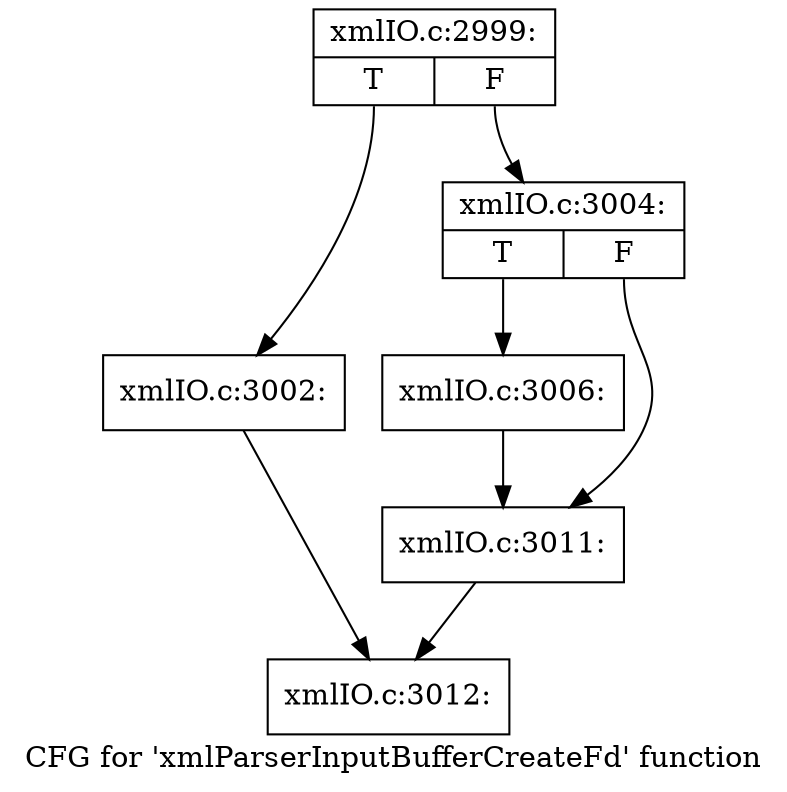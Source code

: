 digraph "CFG for 'xmlParserInputBufferCreateFd' function" {
	label="CFG for 'xmlParserInputBufferCreateFd' function";

	Node0x52d2670 [shape=record,label="{xmlIO.c:2999:|{<s0>T|<s1>F}}"];
	Node0x52d2670:s0 -> Node0x52d18d0;
	Node0x52d2670:s1 -> Node0x52d2f60;
	Node0x52d18d0 [shape=record,label="{xmlIO.c:3002:}"];
	Node0x52d18d0 -> Node0x52d0790;
	Node0x52d2f60 [shape=record,label="{xmlIO.c:3004:|{<s0>T|<s1>F}}"];
	Node0x52d2f60:s0 -> Node0x52d35f0;
	Node0x52d2f60:s1 -> Node0x52d3640;
	Node0x52d35f0 [shape=record,label="{xmlIO.c:3006:}"];
	Node0x52d35f0 -> Node0x52d3640;
	Node0x52d3640 [shape=record,label="{xmlIO.c:3011:}"];
	Node0x52d3640 -> Node0x52d0790;
	Node0x52d0790 [shape=record,label="{xmlIO.c:3012:}"];
}
